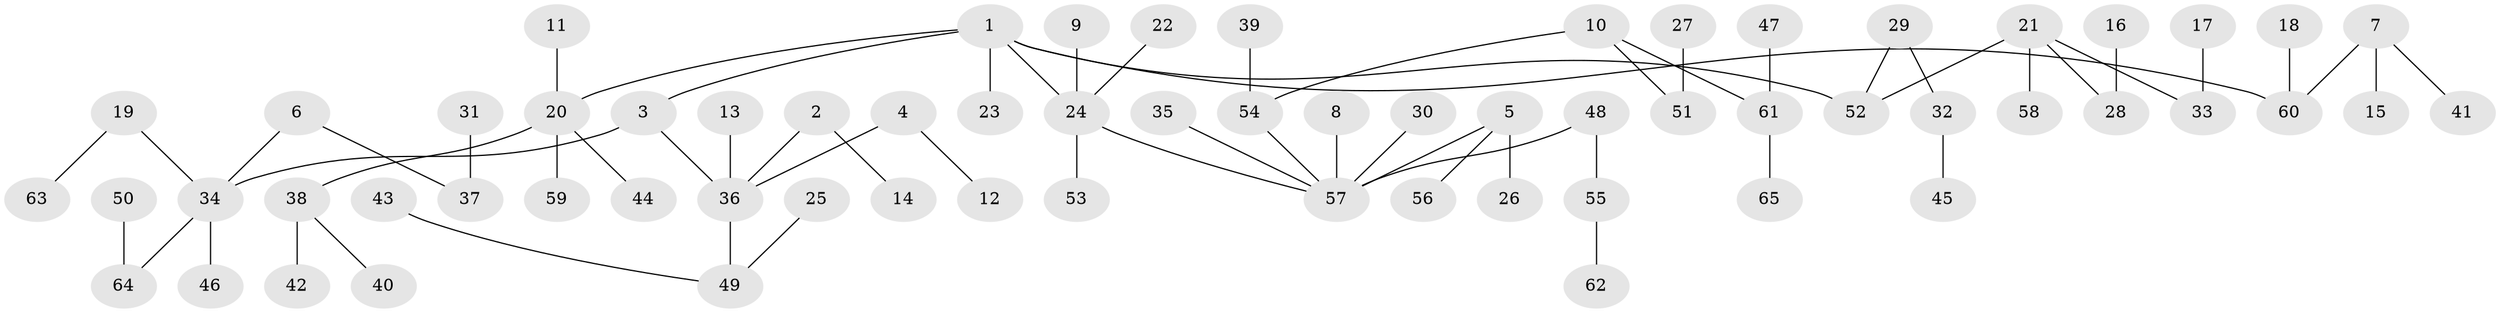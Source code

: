 // original degree distribution, {3: 0.12403100775193798, 5: 0.03875968992248062, 9: 0.007751937984496124, 4: 0.07751937984496124, 6: 0.015503875968992248, 2: 0.20930232558139536, 1: 0.5271317829457365}
// Generated by graph-tools (version 1.1) at 2025/02/03/09/25 03:02:25]
// undirected, 65 vertices, 64 edges
graph export_dot {
graph [start="1"]
  node [color=gray90,style=filled];
  1;
  2;
  3;
  4;
  5;
  6;
  7;
  8;
  9;
  10;
  11;
  12;
  13;
  14;
  15;
  16;
  17;
  18;
  19;
  20;
  21;
  22;
  23;
  24;
  25;
  26;
  27;
  28;
  29;
  30;
  31;
  32;
  33;
  34;
  35;
  36;
  37;
  38;
  39;
  40;
  41;
  42;
  43;
  44;
  45;
  46;
  47;
  48;
  49;
  50;
  51;
  52;
  53;
  54;
  55;
  56;
  57;
  58;
  59;
  60;
  61;
  62;
  63;
  64;
  65;
  1 -- 3 [weight=1.0];
  1 -- 20 [weight=1.0];
  1 -- 23 [weight=1.0];
  1 -- 24 [weight=1.0];
  1 -- 52 [weight=1.0];
  1 -- 60 [weight=1.0];
  2 -- 14 [weight=1.0];
  2 -- 36 [weight=1.0];
  3 -- 34 [weight=1.0];
  3 -- 36 [weight=1.0];
  4 -- 12 [weight=1.0];
  4 -- 36 [weight=1.0];
  5 -- 26 [weight=1.0];
  5 -- 56 [weight=1.0];
  5 -- 57 [weight=1.0];
  6 -- 34 [weight=1.0];
  6 -- 37 [weight=1.0];
  7 -- 15 [weight=1.0];
  7 -- 41 [weight=1.0];
  7 -- 60 [weight=1.0];
  8 -- 57 [weight=1.0];
  9 -- 24 [weight=1.0];
  10 -- 51 [weight=1.0];
  10 -- 54 [weight=1.0];
  10 -- 61 [weight=1.0];
  11 -- 20 [weight=1.0];
  13 -- 36 [weight=1.0];
  16 -- 28 [weight=1.0];
  17 -- 33 [weight=1.0];
  18 -- 60 [weight=1.0];
  19 -- 34 [weight=1.0];
  19 -- 63 [weight=1.0];
  20 -- 38 [weight=1.0];
  20 -- 44 [weight=1.0];
  20 -- 59 [weight=1.0];
  21 -- 28 [weight=1.0];
  21 -- 33 [weight=1.0];
  21 -- 52 [weight=1.0];
  21 -- 58 [weight=1.0];
  22 -- 24 [weight=1.0];
  24 -- 53 [weight=1.0];
  24 -- 57 [weight=1.0];
  25 -- 49 [weight=1.0];
  27 -- 51 [weight=1.0];
  29 -- 32 [weight=1.0];
  29 -- 52 [weight=1.0];
  30 -- 57 [weight=1.0];
  31 -- 37 [weight=1.0];
  32 -- 45 [weight=1.0];
  34 -- 46 [weight=1.0];
  34 -- 64 [weight=1.0];
  35 -- 57 [weight=1.0];
  36 -- 49 [weight=1.0];
  38 -- 40 [weight=1.0];
  38 -- 42 [weight=1.0];
  39 -- 54 [weight=1.0];
  43 -- 49 [weight=1.0];
  47 -- 61 [weight=1.0];
  48 -- 55 [weight=1.0];
  48 -- 57 [weight=1.0];
  50 -- 64 [weight=1.0];
  54 -- 57 [weight=1.0];
  55 -- 62 [weight=1.0];
  61 -- 65 [weight=1.0];
}
